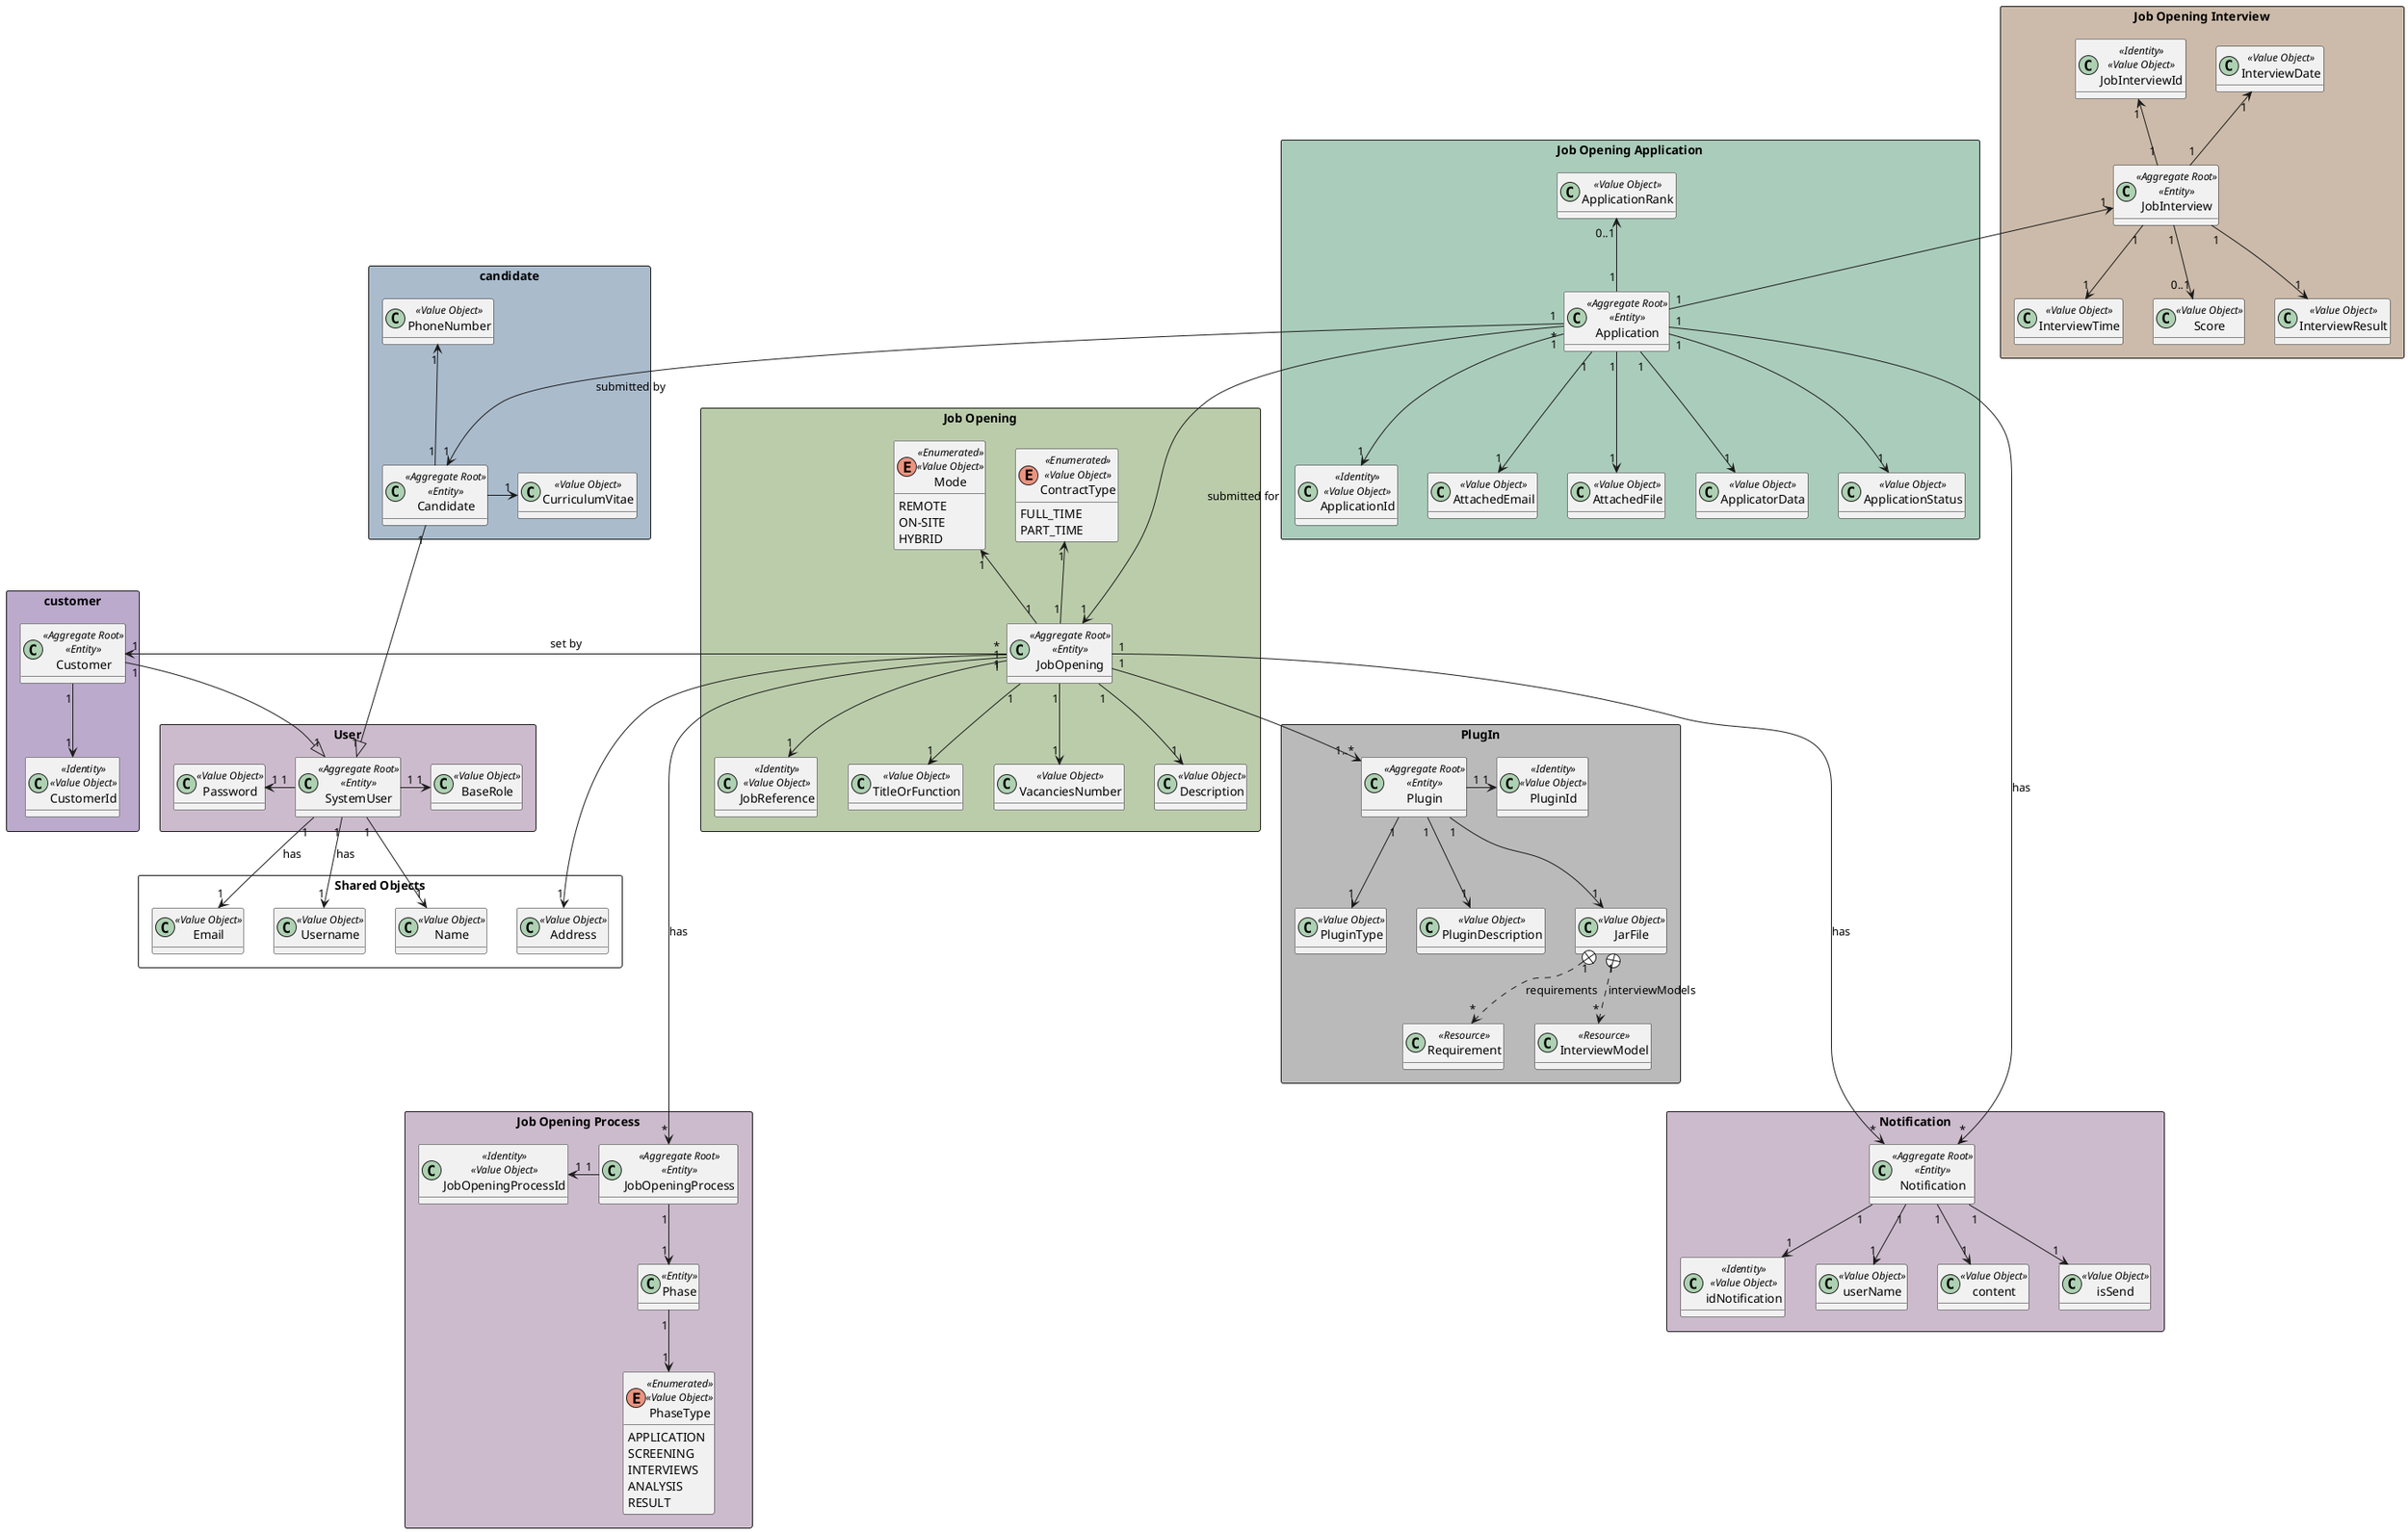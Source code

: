 @startuml
'https://plantuml.com/class-diagram

hide methods

rectangle candidate #aabbcc{
    class Candidate<<Aggregate Root>><<Entity>>{}
    class CurriculumVitae<<Value Object>>{}
    class PhoneNumber <<Value Object>>


}


rectangle customer #bbaacc{
    class Customer <<Aggregate Root>><<Entity>>{}
    class CustomerId<<Identity>><<Value Object>>{}
}


rectangle "Shared Objects" {

    class Email <<Value Object>>
    class Username <<Value Object>>
    class Address <<Value Object>>
    class Name<<Value Object>>{}

}





rectangle "Job Opening" #bbccaa {

    class JobOpening<<Aggregate Root>><<Entity>>{}

    class JobReference<<Identity>><<Value Object>>{}

    class TitleOrFunction<<Value Object>>{}

    enum ContractType<<Enumerated>><<Value Object>>{
        FULL_TIME
        PART_TIME
    }

    enum Mode<<Enumerated>><<Value Object>>{
        REMOTE
        ON-SITE
        HYBRID
        }


    class VacanciesNumber<<Value Object>>{}

    class Description<<Value Object>>{}
'
'    class PhaseDates<<Entity>>{}
'    enum PhaseType<<Enumerated>><<Value Object>>{
'                APPLICATION
'                SCREENING
'                INTERVIEWS
'                ANALYSIS
'                RESULT
'            }
'     JobOpening "1" --> "0..1" PhaseDates
'     PhaseDates "1" --> "1" PhaseType
}


rectangle "Job Opening Application" #aaccbb {

    class Application<<Aggregate Root>><<Entity>>{}

    class ApplicationId<<Identity>><<Value Object>>{}

    class AttachedEmail<<Value Object>>{}

    class AttachedFile<<Value Object>>{}

    class ApplicatorData<<Value Object>>{}

    class ApplicationStatus<<Value Object>>{}

    class ApplicationRank<<Value Object>>{}

'    Deviamos retirar o rank deste agregrado

}

rectangle "Job Opening Interview" #ccbbaa {
    class JobInterview <<Aggregate Root>><<Entity>>{}
    class JobInterviewId<<Identity>><<Value Object>>{}
    class InterviewDate<<Value Object>>{}
    class InterviewTime<<Value Object>>{}
    class Score<<Value Object>>{}
    class InterviewResult<<Value Object>>{}
}

rectangle "User" #ccbbcc {
    class SystemUser <<Aggregate Root>><<Entity>>{}
    class Password<<Value Object>>{}
    class BaseRole<<Value Object>>{}

    SystemUser "1" --> "1" Email: has
    SystemUser "1" --> "1" Username: has
    SystemUser "1" -up> "1" Password
    SystemUser "1" --> "1" Name
    SystemUser "1" -> "1" BaseRole
    Candidate "1" --|> "1" SystemUser
    Customer "1" --|> "1" SystemUser

}


rectangle " Notification " #ccbbcc {

    class Notification<<Aggregate Root>><<Entity>>{}
    class idNotification<<Identity>><<Value Object>>{}
    class userName<<Value Object>>{}
    class content<<Value Object>>{}
    class isSend<<Value Object>>{}

}


'
'rectangle "Filtering Strategy" #bbaacc {
'interface FilterStrategy{
'
'    +filter()
'    +criteria()
'    }
'
'    class Criteria <<Value Object>>{}
'
'    class FilterByDescription extends FilterStrategy{}
'    class FilterByDate extends FilterStrategy{}
'    class FilterByCode extends FilterStrategy {}
'}



rectangle "Job Opening Process" #ccbbcc{
    class JobOpeningProcess<<Aggregate Root>><<Entity>>{}
    class JobOpeningProcessId<<Identity>><<Value Object>>{}
    class Phase<<Entity>>{
        }
    enum PhaseType<<Enumerated>><<Value Object>>{
        APPLICATION
        SCREENING
        INTERVIEWS
        ANALYSIS
        RESULT
    }
}





rectangle "PlugIn" #bababa {
    class Plugin <<Aggregate Root>><<Entity>>{}
    class PluginType<<Value Object>>{}
    class PluginId<<Identity>><<Value Object>>{}
    class PluginDescription<<Value Object>>{}
    class JarFile<<Value Object>>{}
    class Requirement<<Resource>>{}
    class InterviewModel<<Resource>>{}
}

Plugin "1" --> "1" PluginType
Plugin "1" -right-> "1" PluginId
Plugin "1" --> "1" PluginDescription
Plugin "1" --> "1" JarFile


JobReference "1" <-up- "1" JobOpening
TitleOrFunction "1" <-up- "1" JobOpening
ContractType "1" <-- "1" JobOpening
Mode "1" <-- "1" JobOpening
Description "1" <-up- "1" JobOpening
VacanciesNumber "1" <-up- "1" JobOpening

JobOpening "*" -> "1" Customer : set by


Application "1" --> "1" ApplicationId
Application "1" --> "1" AttachedEmail
Application "1" --> "1" AttachedFile
Application "1" --> "1" ApplicatorData
Application "*" ---> "1" JobOpening : submitted for
Application "1" -down-> "1" Candidate : submitted by
Application "1" --> "1" ApplicationStatus

Customer "1" --> "1" CustomerId

''InterviewModel "1" -left-> "1" InterviewModelName : has
''InterviewModel "1" -down--> "*" Question : contains
''Question <|-- InterviewModel : belongs to


PhoneNumber "1" <-- "1" Candidate


JobInterview "1" -up-> "1" JobInterviewId
JobInterview "1" -up-> "1" InterviewDate
JobInterview "1" --> "1" InterviewTime
JobInterview "1" --> "0..1" Score
JobInterview "1" --> "1" InterviewResult

JobOpening "1" --> "1..*" "Plugin"

'
'Criteria "1" -up-> "1" FilterByCode
'Criteria "1" -up-> "1" FilterByDate
'Criteria "1" -up-> "1" FilterByDescription


Candidate -right-> "1" CurriculumVitae

Application "1" -up-> "1" JobInterview
Application "1" -up-> "0..1" ApplicationRank

JarFile "1" +..> "*" InterviewModel : interviewModels
JarFile "1" +..> "*" Requirement : requirements

JobOpeningProcess "1" -left-> "1" JobOpeningProcessId
JobOpening "1" -----> "*" JobOpeningProcess : has
JobOpening "1" --> "1" Address

JobOpeningProcess "1" --> "1" Phase

Phase "1" --> "1" PhaseType

Application "1" --> "*" Notification : has

Notification "1" --> "1" idNotification
Notification "1" --> "1" userName
Notification "1" --> "1" content
Notification "1" --> "1" isSend

JobOpening "1" -----> "*" Notification : has



@enduml